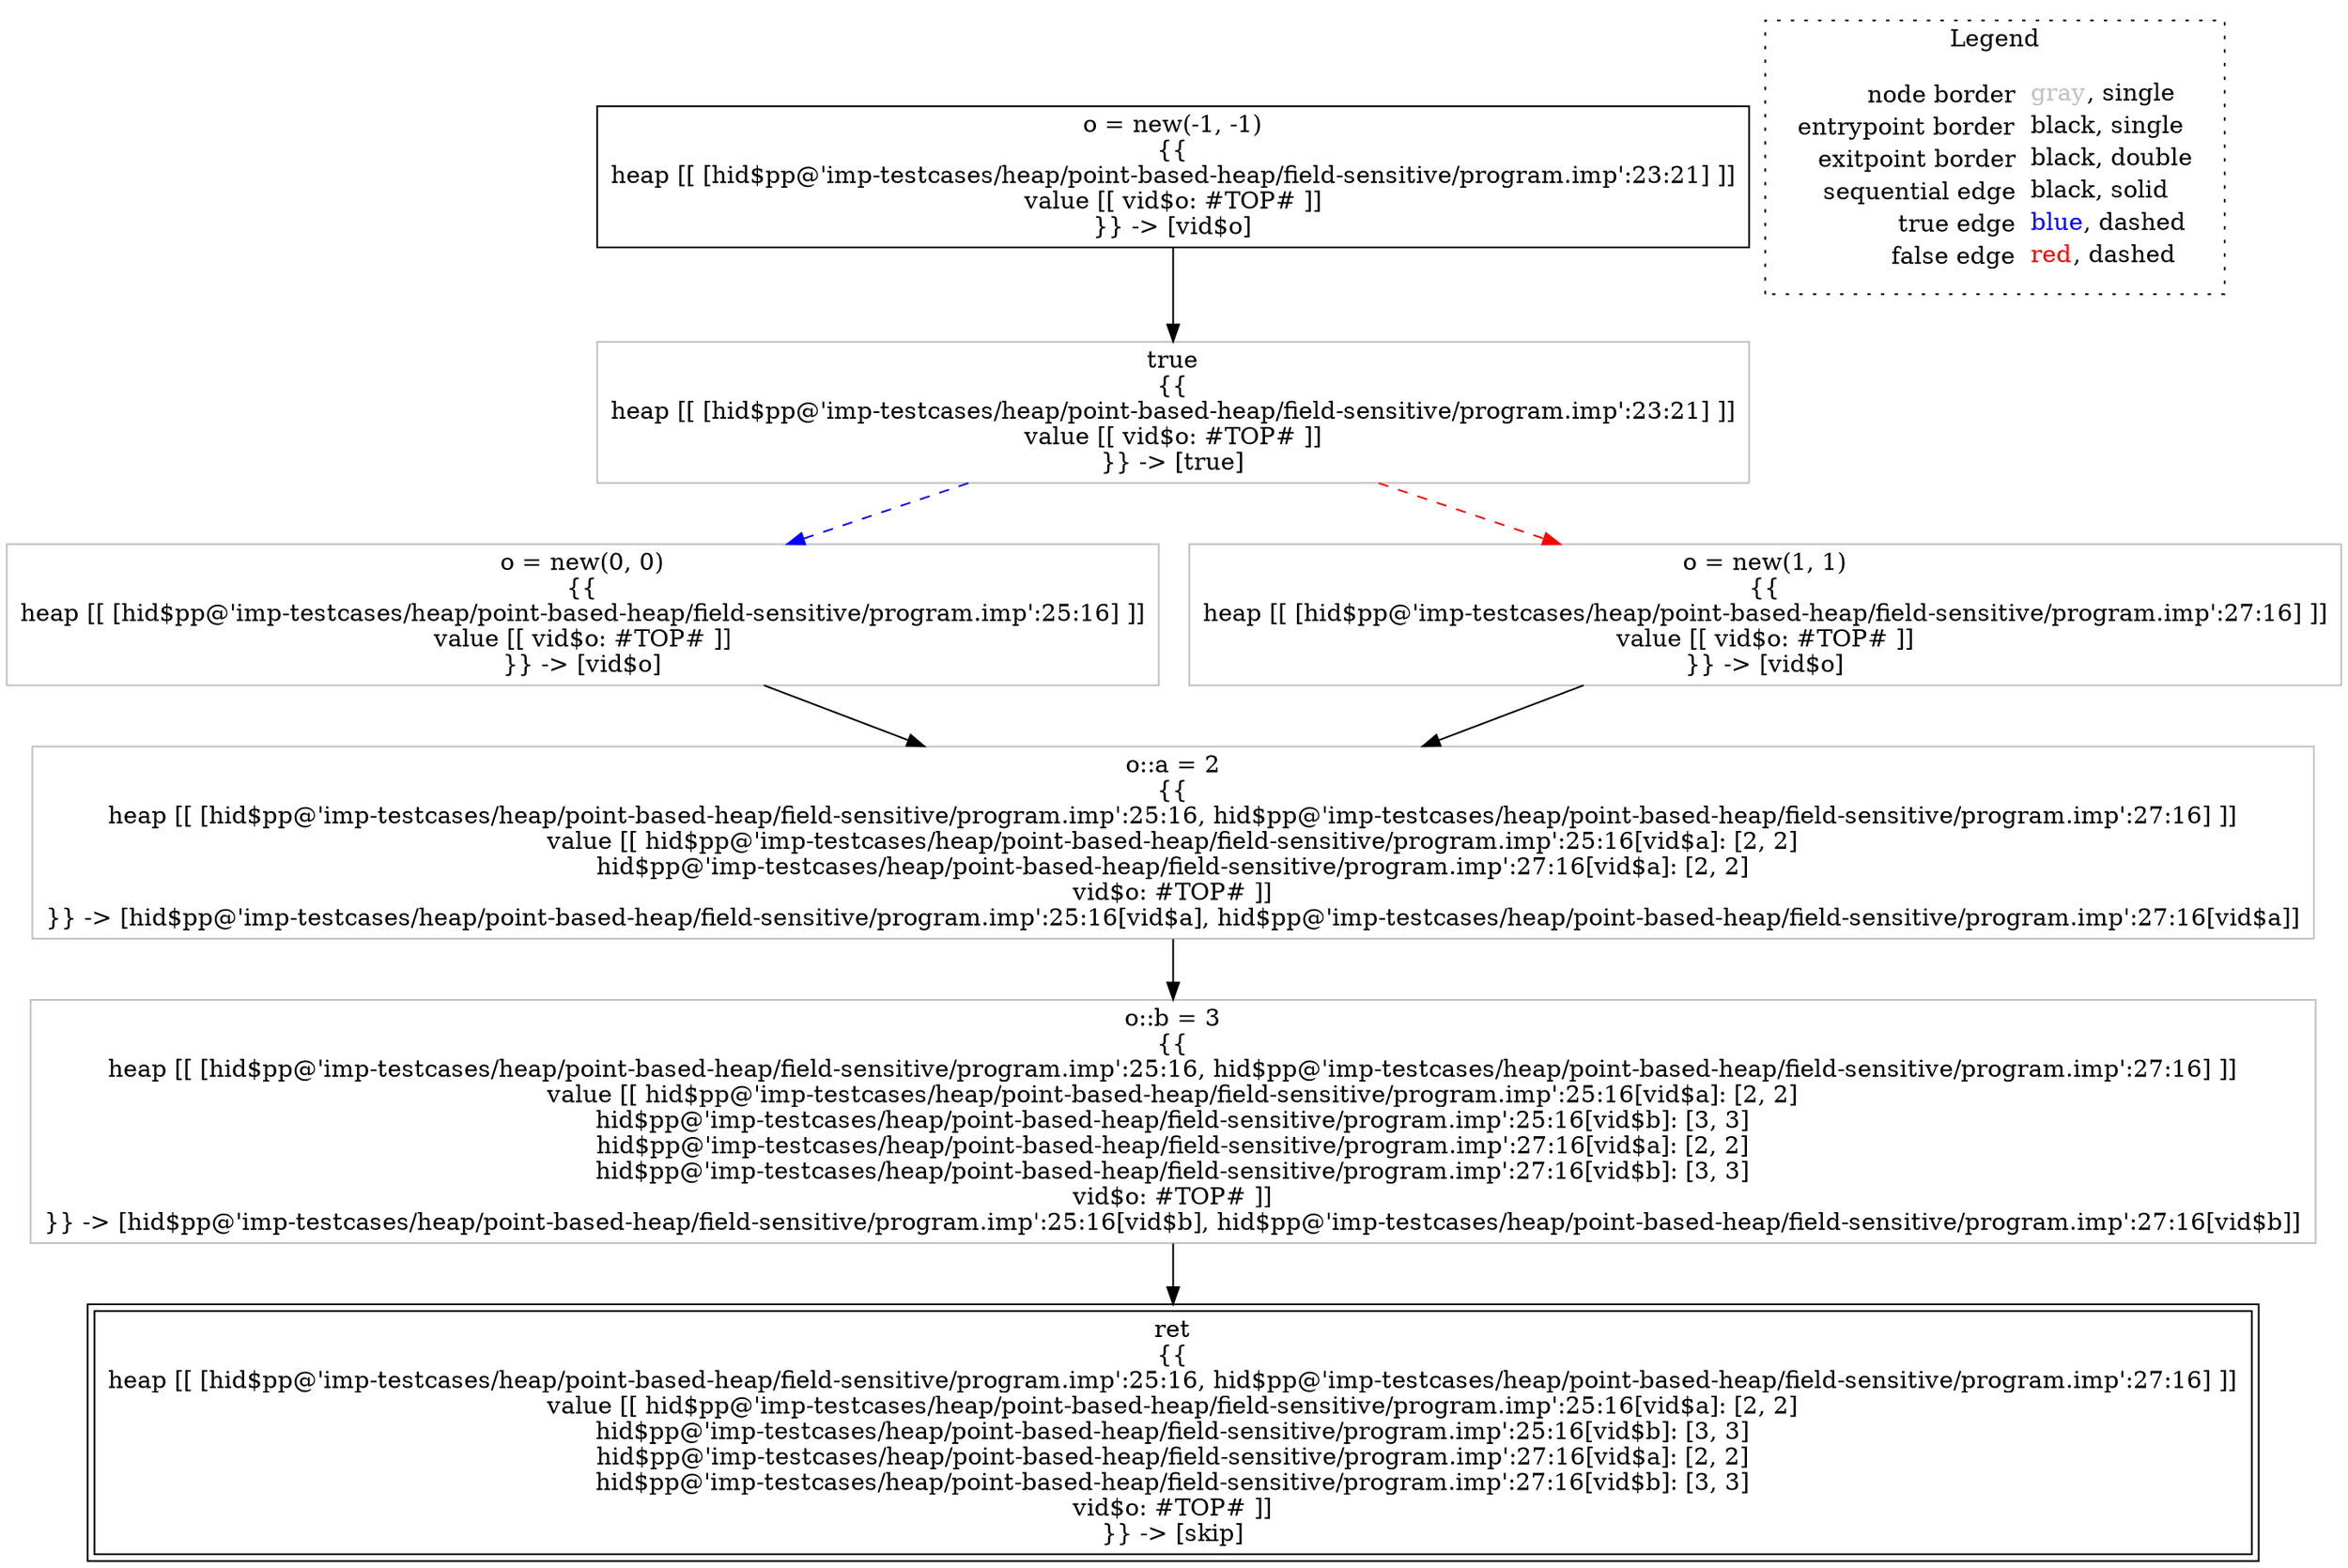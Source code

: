digraph {
	"node0" [shape="rect",color="black",label=<o = new(-1, -1)<BR/>{{<BR/>heap [[ [hid$pp@'imp-testcases/heap/point-based-heap/field-sensitive/program.imp':23:21] ]]<BR/>value [[ vid$o: #TOP# ]]<BR/>}} -&gt; [vid$o]>];
	"node1" [shape="rect",color="gray",label=<o = new(0, 0)<BR/>{{<BR/>heap [[ [hid$pp@'imp-testcases/heap/point-based-heap/field-sensitive/program.imp':25:16] ]]<BR/>value [[ vid$o: #TOP# ]]<BR/>}} -&gt; [vid$o]>];
	"node2" [shape="rect",color="gray",label=<o = new(1, 1)<BR/>{{<BR/>heap [[ [hid$pp@'imp-testcases/heap/point-based-heap/field-sensitive/program.imp':27:16] ]]<BR/>value [[ vid$o: #TOP# ]]<BR/>}} -&gt; [vid$o]>];
	"node3" [shape="rect",color="gray",label=<o::b = 3<BR/>{{<BR/>heap [[ [hid$pp@'imp-testcases/heap/point-based-heap/field-sensitive/program.imp':25:16, hid$pp@'imp-testcases/heap/point-based-heap/field-sensitive/program.imp':27:16] ]]<BR/>value [[ hid$pp@'imp-testcases/heap/point-based-heap/field-sensitive/program.imp':25:16[vid$a]: [2, 2]<BR/>hid$pp@'imp-testcases/heap/point-based-heap/field-sensitive/program.imp':25:16[vid$b]: [3, 3]<BR/>hid$pp@'imp-testcases/heap/point-based-heap/field-sensitive/program.imp':27:16[vid$a]: [2, 2]<BR/>hid$pp@'imp-testcases/heap/point-based-heap/field-sensitive/program.imp':27:16[vid$b]: [3, 3]<BR/>vid$o: #TOP# ]]<BR/>}} -&gt; [hid$pp@'imp-testcases/heap/point-based-heap/field-sensitive/program.imp':25:16[vid$b], hid$pp@'imp-testcases/heap/point-based-heap/field-sensitive/program.imp':27:16[vid$b]]>];
	"node4" [shape="rect",color="black",peripheries="2",label=<ret<BR/>{{<BR/>heap [[ [hid$pp@'imp-testcases/heap/point-based-heap/field-sensitive/program.imp':25:16, hid$pp@'imp-testcases/heap/point-based-heap/field-sensitive/program.imp':27:16] ]]<BR/>value [[ hid$pp@'imp-testcases/heap/point-based-heap/field-sensitive/program.imp':25:16[vid$a]: [2, 2]<BR/>hid$pp@'imp-testcases/heap/point-based-heap/field-sensitive/program.imp':25:16[vid$b]: [3, 3]<BR/>hid$pp@'imp-testcases/heap/point-based-heap/field-sensitive/program.imp':27:16[vid$a]: [2, 2]<BR/>hid$pp@'imp-testcases/heap/point-based-heap/field-sensitive/program.imp':27:16[vid$b]: [3, 3]<BR/>vid$o: #TOP# ]]<BR/>}} -&gt; [skip]>];
	"node5" [shape="rect",color="gray",label=<true<BR/>{{<BR/>heap [[ [hid$pp@'imp-testcases/heap/point-based-heap/field-sensitive/program.imp':23:21] ]]<BR/>value [[ vid$o: #TOP# ]]<BR/>}} -&gt; [true]>];
	"node6" [shape="rect",color="gray",label=<o::a = 2<BR/>{{<BR/>heap [[ [hid$pp@'imp-testcases/heap/point-based-heap/field-sensitive/program.imp':25:16, hid$pp@'imp-testcases/heap/point-based-heap/field-sensitive/program.imp':27:16] ]]<BR/>value [[ hid$pp@'imp-testcases/heap/point-based-heap/field-sensitive/program.imp':25:16[vid$a]: [2, 2]<BR/>hid$pp@'imp-testcases/heap/point-based-heap/field-sensitive/program.imp':27:16[vid$a]: [2, 2]<BR/>vid$o: #TOP# ]]<BR/>}} -&gt; [hid$pp@'imp-testcases/heap/point-based-heap/field-sensitive/program.imp':25:16[vid$a], hid$pp@'imp-testcases/heap/point-based-heap/field-sensitive/program.imp':27:16[vid$a]]>];
	"node1" -> "node6" [color="black"];
	"node0" -> "node5" [color="black"];
	"node2" -> "node6" [color="black"];
	"node3" -> "node4" [color="black"];
	"node5" -> "node1" [color="blue",style="dashed"];
	"node5" -> "node2" [color="red",style="dashed"];
	"node6" -> "node3" [color="black"];
subgraph cluster_legend {
	label="Legend";
	style=dotted;
	node [shape=plaintext];
	"legend" [label=<<table border="0" cellpadding="2" cellspacing="0" cellborder="0"><tr><td align="right">node border&nbsp;</td><td align="left"><font color="gray">gray</font>, single</td></tr><tr><td align="right">entrypoint border&nbsp;</td><td align="left"><font color="black">black</font>, single</td></tr><tr><td align="right">exitpoint border&nbsp;</td><td align="left"><font color="black">black</font>, double</td></tr><tr><td align="right">sequential edge&nbsp;</td><td align="left"><font color="black">black</font>, solid</td></tr><tr><td align="right">true edge&nbsp;</td><td align="left"><font color="blue">blue</font>, dashed</td></tr><tr><td align="right">false edge&nbsp;</td><td align="left"><font color="red">red</font>, dashed</td></tr></table>>];
}

}
